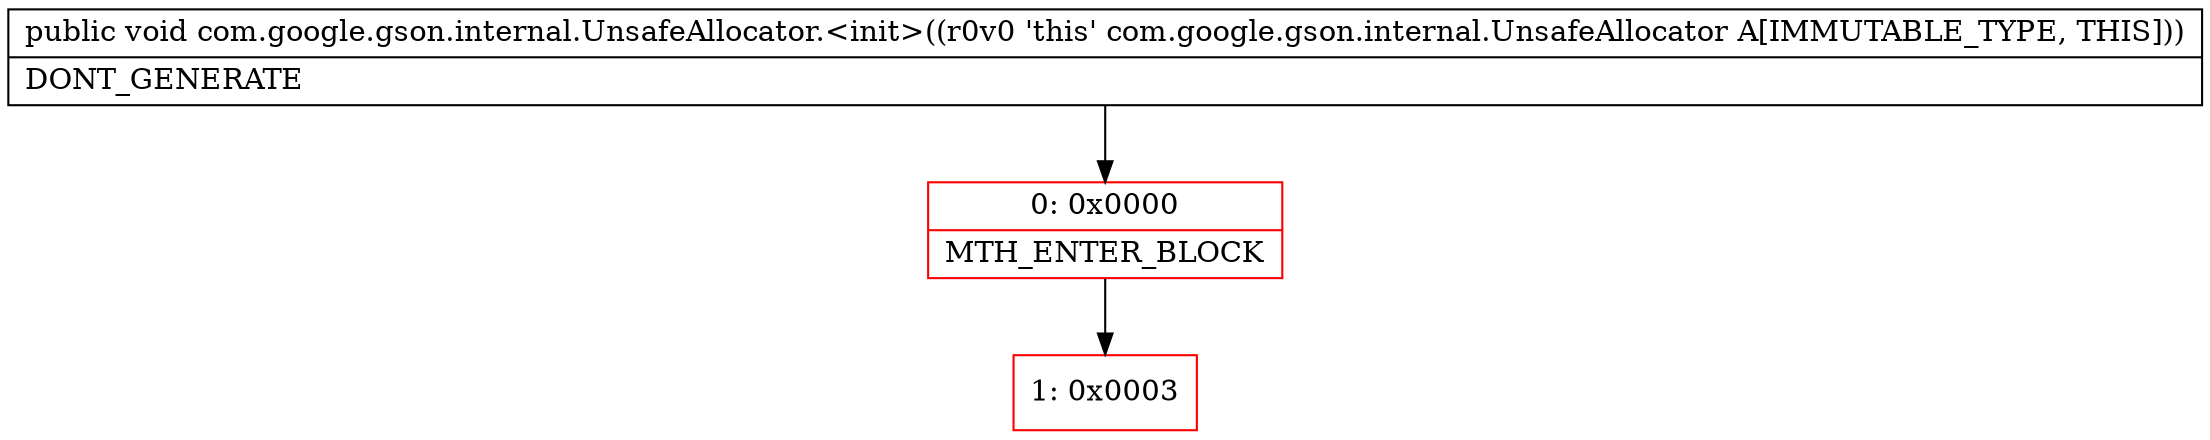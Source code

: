 digraph "CFG forcom.google.gson.internal.UnsafeAllocator.\<init\>()V" {
subgraph cluster_Region_1468638177 {
label = "R(0)";
node [shape=record,color=blue];
}
Node_0 [shape=record,color=red,label="{0\:\ 0x0000|MTH_ENTER_BLOCK\l}"];
Node_1 [shape=record,color=red,label="{1\:\ 0x0003}"];
MethodNode[shape=record,label="{public void com.google.gson.internal.UnsafeAllocator.\<init\>((r0v0 'this' com.google.gson.internal.UnsafeAllocator A[IMMUTABLE_TYPE, THIS]))  | DONT_GENERATE\l}"];
MethodNode -> Node_0;
Node_0 -> Node_1;
}


